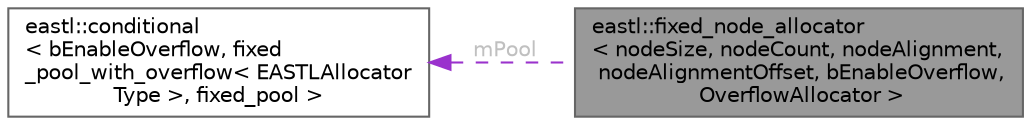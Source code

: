 digraph "eastl::fixed_node_allocator&lt; nodeSize, nodeCount, nodeAlignment, nodeAlignmentOffset, bEnableOverflow, OverflowAllocator &gt;"
{
 // LATEX_PDF_SIZE
  bgcolor="transparent";
  edge [fontname=Helvetica,fontsize=10,labelfontname=Helvetica,labelfontsize=10];
  node [fontname=Helvetica,fontsize=10,shape=box,height=0.2,width=0.4];
  rankdir="LR";
  Node1 [id="Node000001",label="eastl::fixed_node_allocator\l\< nodeSize, nodeCount, nodeAlignment,\l nodeAlignmentOffset, bEnableOverflow,\l OverflowAllocator \>",height=0.2,width=0.4,color="gray40", fillcolor="grey60", style="filled", fontcolor="black",tooltip=" "];
  Node2 -> Node1 [id="edge2_Node000001_Node000002",dir="back",color="darkorchid3",style="dashed",tooltip=" ",label=" mPool",fontcolor="grey" ];
  Node2 [id="Node000002",label="eastl::conditional\l\< bEnableOverflow, fixed\l_pool_with_overflow\< EASTLAllocator\lType \>, fixed_pool \>",height=0.2,width=0.4,color="gray40", fillcolor="white", style="filled",URL="$structeastl_1_1conditional.html",tooltip=" "];
}

